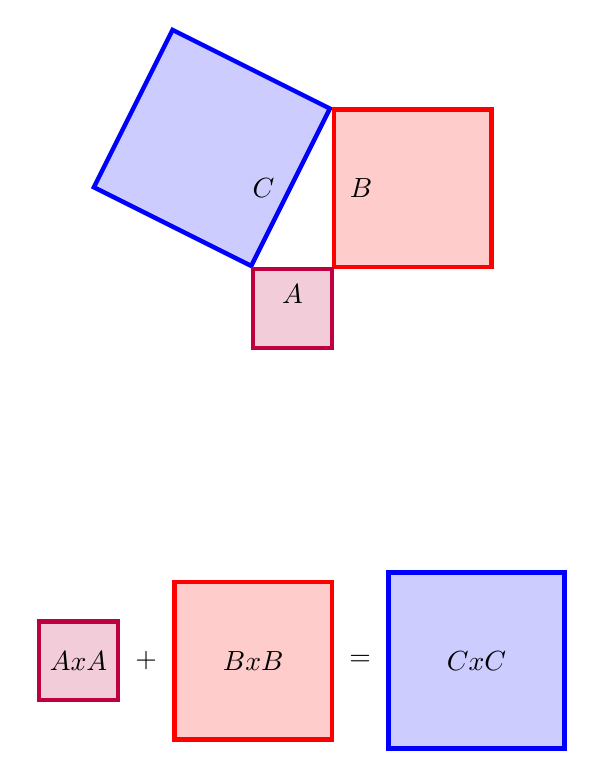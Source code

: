 \tikzset{square/.style={minimum size=#1,draw},
measureme/.style={execute at begin to={
\path let \p1=($ (\tikztostart) - (\tikztotarget) $),\n1={veclen(\x1,\y1)}
in \pgfextra{\xdef#1{\n1}};}}}
\begin{tikzpicture}
\filldraw[measureme=\mylen](0,0) 
to node[midway,sloped,above,square=\mylen,fill=blue!20,draw=blue, ultra thick]{\xdef\mylenC{\mylen}} node[midway,left=3pt]{$C$} (1,2)
to node[midway,sloped,above,square=\mylen,fill=red!20,draw=red, ultra thick]{\xdef\mylenB{\mylen}} node[midway,right=3pt]{$B$} (1,0) 
to node[midway,sloped,below,square=\mylen,fill=purple!20,draw=purple, ultra thick]{\xdef\mylenA{\mylen}} node[midway,below=3pt]{$A$} (0,0);
\begin{scope}[yshift=-5cm]
 \node[square=\mylenB,fill=red!20!white,draw=red,ultra thick](B) {$BxB$};
 \node[left=2pt of B] (plus) {$+$};
 \node[left=2pt of plus,square=\mylenA,fill=purple!20!white,draw=purple, ultra thick](A) {$AxA$};
 \node[right=2pt of B] (eq) {$=$};
 \node[right=2pt of eq,square=\mylenC,fill=blue!20!white,draw=blue, ultra thick](C) {$CxC$};
\end{scope}
\end{tikzpicture}